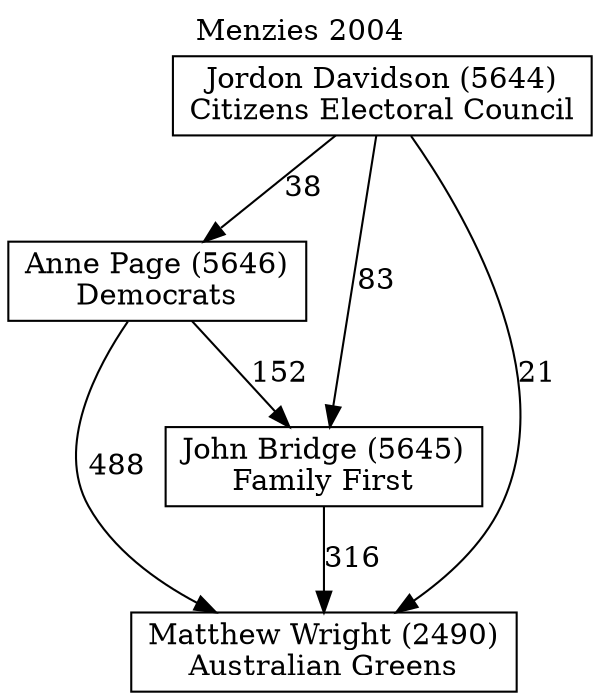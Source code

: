 // House preference flow
digraph "Matthew Wright (2490)_Menzies_2004" {
	graph [label="Menzies 2004" labelloc=t mclimit=10]
	node [shape=box]
	"Anne Page (5646)" [label="Anne Page (5646)
Democrats"]
	"John Bridge (5645)" [label="John Bridge (5645)
Family First"]
	"Jordon Davidson (5644)" [label="Jordon Davidson (5644)
Citizens Electoral Council"]
	"Matthew Wright (2490)" [label="Matthew Wright (2490)
Australian Greens"]
	"Anne Page (5646)" -> "John Bridge (5645)" [label=152]
	"Anne Page (5646)" -> "Matthew Wright (2490)" [label=488]
	"John Bridge (5645)" -> "Matthew Wright (2490)" [label=316]
	"Jordon Davidson (5644)" -> "Anne Page (5646)" [label=38]
	"Jordon Davidson (5644)" -> "John Bridge (5645)" [label=83]
	"Jordon Davidson (5644)" -> "Matthew Wright (2490)" [label=21]
}
